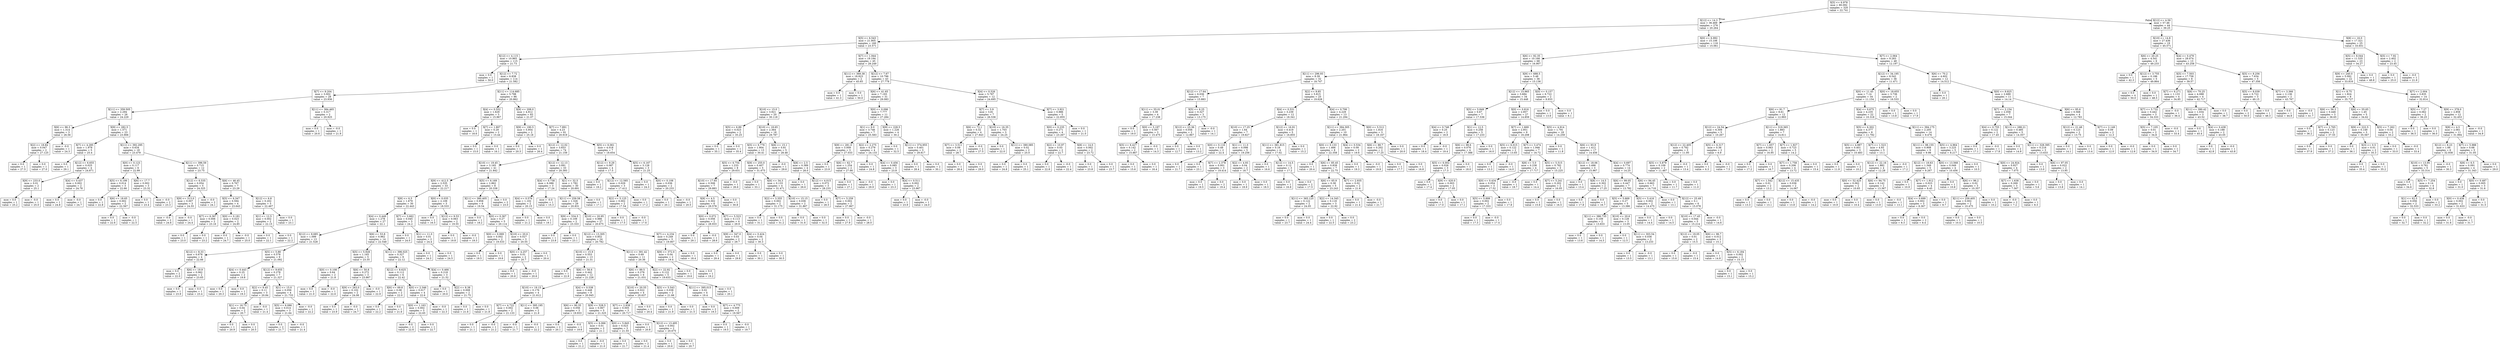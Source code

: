 digraph Tree {
node [shape=box] ;
0 [label="X[5] <= 6.978\nmse = 80.092\nsamples = 320\nvalue = 22.741"] ;
1 [label="X[12] <= 14.3\nmse = 36.469\nsamples = 276\nvalue = 20.264"] ;
0 -> 1 [labeldistance=2.5, labelangle=45, headlabel="True"] ;
2 [label="X[5] <= 6.543\nmse = 21.905\nsamples = 160\nvalue = 23.571"] ;
1 -> 2 ;
3 [label="X[12] <= 4.115\nmse = 10.965\nsamples = 115\nvalue = 21.73"] ;
2 -> 3 ;
4 [label="mse = 0.0\nsamples = 1\nvalue = 50.0"] ;
3 -> 4 ;
5 [label="X[12] <= 7.72\nmse = 6.838\nsamples = 114\nvalue = 21.582"] ;
3 -> 5 ;
6 [label="X[7] <= 9.204\nmse = 3.002\nsamples = 28\nvalue = 23.936"] ;
5 -> 6 ;
7 [label="X[11] <= 359.505\nmse = 2.294\nsamples = 26\nvalue = 24.229"] ;
6 -> 7 ;
8 [label="X[6] <= 96.3\nmse = 1.314\nsamples = 3\nvalue = 26.56"] ;
7 -> 8 ;
9 [label="X[2] <= 18.84\nmse = 0.047\nsamples = 2\nvalue = 27.125"] ;
8 -> 9 ;
10 [label="mse = 0.0\nsamples = 1\nvalue = 27.5"] ;
9 -> 10 ;
11 [label="mse = 0.0\nsamples = 1\nvalue = 27.0"] ;
9 -> 11 ;
12 [label="mse = -0.0\nsamples = 1\nvalue = 24.3"] ;
8 -> 12 ;
13 [label="X[9] <= 282.5\nmse = 1.571\nsamples = 23\nvalue = 23.906"] ;
7 -> 13 ;
14 [label="X[7] <= 4.285\nmse = 1.978\nsamples = 5\nvalue = 25.4"] ;
13 -> 14 ;
15 [label="mse = 0.0\nsamples = 1\nvalue = 29.1"] ;
14 -> 15 ;
16 [label="X[12] <= 6.655\nmse = 0.025\nsamples = 4\nvalue = 24.871"] ;
14 -> 16 ;
17 [label="X[9] <= 233.0\nmse = 0.01\nsamples = 2\nvalue = 25.1"] ;
16 -> 17 ;
18 [label="mse = 0.0\nsamples = 1\nvalue = 25.2"] ;
17 -> 18 ;
19 [label="mse = -0.0\nsamples = 1\nvalue = 25.0"] ;
17 -> 19 ;
20 [label="X[4] <= 0.437\nmse = 0.002\nsamples = 2\nvalue = 24.78"] ;
16 -> 20 ;
21 [label="mse = 0.0\nsamples = 1\nvalue = 24.8"] ;
20 -> 21 ;
22 [label="mse = -0.0\nsamples = 1\nvalue = 24.7"] ;
20 -> 22 ;
23 [label="X[11] <= 392.295\nmse = 0.634\nsamples = 18\nvalue = 23.479"] ;
13 -> 23 ;
24 [label="X[0] <= 0.123\nmse = 0.117\nsamples = 6\nvalue = 22.99"] ;
23 -> 24 ;
25 [label="X[5] <= 6.199\nmse = 0.014\nsamples = 3\nvalue = 22.66"] ;
24 -> 25 ;
26 [label="mse = 0.0\nsamples = 1\nvalue = 22.8"] ;
25 -> 26 ;
27 [label="X[6] <= 18.65\nmse = 0.002\nsamples = 2\nvalue = 22.567"] ;
25 -> 27 ;
28 [label="mse = 0.0\nsamples = 1\nvalue = 22.6"] ;
27 -> 28 ;
29 [label="mse = -0.0\nsamples = 1\nvalue = 22.5"] ;
27 -> 29 ;
30 [label="X[6] <= 17.7\nmse = 0.002\nsamples = 3\nvalue = 23.32"] ;
24 -> 30 ;
31 [label="mse = 0.0\nsamples = 1\nvalue = 23.4"] ;
30 -> 31 ;
32 [label="mse = -0.0\nsamples = 2\nvalue = 23.3"] ;
30 -> 32 ;
33 [label="X[11] <= 396.59\nmse = 0.715\nsamples = 12\nvalue = 23.75"] ;
23 -> 33 ;
34 [label="X[12] <= 6.535\nmse = 0.054\nsamples = 5\nvalue = 24.325"] ;
33 -> 34 ;
35 [label="X[9] <= 313.0\nmse = 0.007\nsamples = 3\nvalue = 24.55"] ;
34 -> 35 ;
36 [label="mse = -0.0\nsamples = 2\nvalue = 24.6"] ;
35 -> 36 ;
37 [label="mse = -0.0\nsamples = 1\nvalue = 24.4"] ;
35 -> 37 ;
38 [label="mse = -0.0\nsamples = 2\nvalue = 24.1"] ;
34 -> 38 ;
39 [label="X[6] <= 46.45\nmse = 0.767\nsamples = 7\nvalue = 23.29"] ;
33 -> 39 ;
40 [label="X[5] <= 6.347\nmse = 0.594\nsamples = 4\nvalue = 23.643"] ;
39 -> 40 ;
41 [label="X[7] <= 6.367\nmse = 0.006\nsamples = 2\nvalue = 23.16"] ;
40 -> 41 ;
42 [label="mse = 0.0\nsamples = 1\nvalue = 23.0"] ;
41 -> 42 ;
43 [label="mse = 0.0\nsamples = 1\nvalue = 23.2"] ;
41 -> 43 ;
44 [label="X[0] <= 0.181\nmse = 0.023\nsamples = 2\nvalue = 24.85"] ;
40 -> 44 ;
45 [label="mse = 0.0\nsamples = 1\nvalue = 24.7"] ;
44 -> 45 ;
46 [label="mse = -0.0\nsamples = 1\nvalue = 25.0"] ;
44 -> 46 ;
47 [label="X[12] <= 6.8\nmse = 0.202\nsamples = 3\nvalue = 22.467"] ;
39 -> 47 ;
48 [label="X[1] <= 12.5\nmse = 0.002\nsamples = 2\nvalue = 22.15"] ;
47 -> 48 ;
49 [label="mse = 0.0\nsamples = 1\nvalue = 22.1"] ;
48 -> 49 ;
50 [label="mse = 0.0\nsamples = 1\nvalue = 22.2"] ;
48 -> 50 ;
51 [label="mse = 0.0\nsamples = 1\nvalue = 23.1"] ;
47 -> 51 ;
52 [label="X[11] <= 384.465\nmse = 0.317\nsamples = 2\nvalue = 20.925"] ;
6 -> 52 ;
53 [label="mse = 0.0\nsamples = 1\nvalue = 20.6"] ;
52 -> 53 ;
54 [label="mse = -0.0\nsamples = 1\nvalue = 21.9"] ;
52 -> 54 ;
55 [label="X[11] <= 114.685\nmse = 5.798\nsamples = 86\nvalue = 20.862"] ;
5 -> 55 ;
56 [label="X[4] <= 0.552\nmse = 1.629\nsamples = 3\nvalue = 15.967"] ;
55 -> 56 ;
57 [label="mse = 0.0\nsamples = 1\nvalue = 18.6"] ;
56 -> 57 ;
58 [label="X[7] <= 1.807\nmse = 0.29\nsamples = 2\nvalue = 15.44"] ;
56 -> 58 ;
59 [label="mse = 0.0\nsamples = 1\nvalue = 15.0"] ;
58 -> 59 ;
60 [label="mse = 0.0\nsamples = 1\nvalue = 16.1"] ;
58 -> 60 ;
61 [label="X[9] <= 208.0\nmse = 4.912\nsamples = 83\nvalue = 21.07"] ;
55 -> 61 ;
62 [label="X[9] <= 190.5\nmse = 5.954\nsamples = 2\nvalue = 25.18"] ;
61 -> 62 ;
63 [label="mse = 0.0\nsamples = 1\nvalue = 20.3"] ;
62 -> 63 ;
64 [label="mse = 0.0\nsamples = 1\nvalue = 26.4"] ;
62 -> 64 ;
65 [label="X[7] <= 7.891\nmse = 4.23\nsamples = 81\nvalue = 20.919"] ;
61 -> 65 ;
66 [label="X[12] <= 12.02\nmse = 3.653\nsamples = 74\nvalue = 21.159"] ;
65 -> 66 ;
67 [label="X[10] <= 19.45\nmse = 3.165\nsamples = 41\nvalue = 21.842"] ;
66 -> 67 ;
68 [label="X[9] <= 412.5\nmse = 2.535\nsamples = 33\nvalue = 22.217"] ;
67 -> 68 ;
69 [label="X[8] <= 6.5\nmse = 1.679\nsamples = 30\nvalue = 22.443"] ;
68 -> 69 ;
70 [label="X[4] <= 0.449\nmse = 1.278\nsamples = 27\nvalue = 22.1"] ;
69 -> 70 ;
71 [label="X[12] <= 8.685\nmse = 1.099\nsamples = 13\nvalue = 21.528"] ;
70 -> 71 ;
72 [label="X[12] <= 8.33\nmse = 0.678\nsamples = 4\nvalue = 22.66"] ;
71 -> 72 ;
73 [label="mse = 0.0\nsamples = 2\nvalue = 22.0"] ;
72 -> 73 ;
74 [label="X[6] <= 19.9\nmse = 0.062\nsamples = 2\nvalue = 23.65"] ;
72 -> 74 ;
75 [label="mse = 0.0\nsamples = 1\nvalue = 23.9"] ;
74 -> 75 ;
76 [label="mse = 0.0\nsamples = 1\nvalue = 23.4"] ;
74 -> 76 ;
77 [label="X[5] <= 5.88\nmse = 0.578\nsamples = 9\nvalue = 21.092"] ;
71 -> 77 ;
78 [label="X[4] <= 0.443\nmse = 0.25\nsamples = 2\nvalue = 19.8"] ;
77 -> 78 ;
79 [label="mse = 0.0\nsamples = 1\nvalue = 20.3"] ;
78 -> 79 ;
80 [label="mse = 0.0\nsamples = 1\nvalue = 19.3"] ;
78 -> 80 ;
81 [label="X[12] <= 9.655\nmse = 0.278\nsamples = 7\nvalue = 21.327"] ;
77 -> 81 ;
82 [label="X[2] <= 9.45\nmse = 0.11\nsamples = 3\nvalue = 20.84"] ;
81 -> 82 ;
83 [label="X[1] <= 16.75\nmse = 0.04\nsamples = 2\nvalue = 20.7"] ;
82 -> 83 ;
84 [label="mse = 0.0\nsamples = 1\nvalue = 20.9"] ;
83 -> 84 ;
85 [label="mse = 0.0\nsamples = 1\nvalue = 20.5"] ;
83 -> 85 ;
86 [label="mse = -0.0\nsamples = 1\nvalue = 21.4"] ;
82 -> 86 ;
87 [label="X[1] <= 15.0\nmse = 0.056\nsamples = 4\nvalue = 21.733"] ;
81 -> 87 ;
88 [label="X[5] <= 6.086\nmse = 0.014\nsamples = 3\nvalue = 21.64"] ;
87 -> 88 ;
89 [label="mse = 0.0\nsamples = 2\nvalue = 21.7"] ;
88 -> 89 ;
90 [label="mse = -0.0\nsamples = 1\nvalue = 21.4"] ;
88 -> 90 ;
91 [label="mse = -0.0\nsamples = 1\nvalue = 22.2"] ;
87 -> 91 ;
92 [label="X[6] <= 53.8\nmse = 0.962\nsamples = 14\nvalue = 22.548"] ;
70 -> 92 ;
93 [label="X[5] <= 5.928\nmse = 1.165\nsamples = 5\nvalue = 23.35"] ;
92 -> 93 ;
94 [label="X[0] <= 0.108\nmse = 0.64\nsamples = 2\nvalue = 21.8"] ;
93 -> 94 ;
95 [label="mse = 0.0\nsamples = 1\nvalue = 21.0"] ;
94 -> 95 ;
96 [label="mse = -0.0\nsamples = 1\nvalue = 22.6"] ;
94 -> 96 ;
97 [label="X[6] <= 50.8\nmse = 0.272\nsamples = 3\nvalue = 23.867"] ;
93 -> 97 ;
98 [label="X[9] <= 263.0\nmse = 0.102\nsamples = 2\nvalue = 24.06"] ;
97 -> 98 ;
99 [label="mse = 0.0\nsamples = 1\nvalue = 23.9"] ;
98 -> 99 ;
100 [label="mse = -0.0\nsamples = 1\nvalue = 24.7"] ;
98 -> 100 ;
101 [label="mse = -0.0\nsamples = 1\nvalue = 22.9"] ;
97 -> 101 ;
102 [label="X[11] <= 396.025\nmse = 0.327\nsamples = 9\nvalue = 22.12"] ;
92 -> 102 ;
103 [label="X[12] <= 8.625\nmse = 0.112\nsamples = 6\nvalue = 22.42"] ;
102 -> 103 ;
104 [label="X[6] <= 69.8\nmse = 0.08\nsamples = 2\nvalue = 22.0"] ;
103 -> 104 ;
105 [label="mse = 0.0\nsamples = 1\nvalue = 22.2"] ;
104 -> 105 ;
106 [label="mse = 0.0\nsamples = 1\nvalue = 21.6"] ;
104 -> 106 ;
107 [label="X[0] <= 2.346\nmse = 0.017\nsamples = 4\nvalue = 22.6"] ;
103 -> 107 ;
108 [label="X[0] <= 1.163\nmse = 0.002\nsamples = 3\nvalue = 22.65"] ;
107 -> 108 ;
109 [label="mse = -0.0\nsamples = 2\nvalue = 22.6"] ;
108 -> 109 ;
110 [label="mse = 0.0\nsamples = 1\nvalue = 22.7"] ;
108 -> 110 ;
111 [label="mse = -0.0\nsamples = 1\nvalue = 22.3"] ;
107 -> 111 ;
112 [label="X[4] <= 0.466\nmse = 0.218\nsamples = 3\nvalue = 21.52"] ;
102 -> 112 ;
113 [label="mse = 0.0\nsamples = 1\nvalue = 20.6"] ;
112 -> 113 ;
114 [label="X[2] <= 8.38\nmse = 0.008\nsamples = 2\nvalue = 21.75"] ;
112 -> 114 ;
115 [label="mse = 0.0\nsamples = 1\nvalue = 21.6"] ;
114 -> 115 ;
116 [label="mse = 0.0\nsamples = 1\nvalue = 21.8"] ;
114 -> 116 ;
117 [label="X[7] <= 3.662\nmse = 0.045\nsamples = 3\nvalue = 24.2"] ;
69 -> 117 ;
118 [label="mse = 0.0\nsamples = 1\nvalue = 24.0"] ;
117 -> 118 ;
119 [label="X[1] <= 11.0\nmse = 0.01\nsamples = 2\nvalue = 24.4"] ;
117 -> 119 ;
120 [label="mse = 0.0\nsamples = 1\nvalue = 24.3"] ;
119 -> 120 ;
121 [label="mse = 0.0\nsamples = 1\nvalue = 24.5"] ;
119 -> 121 ;
122 [label="X[0] <= 0.035\nmse = 2.109\nsamples = 3\nvalue = 18.533"] ;
68 -> 122 ;
123 [label="mse = 0.0\nsamples = 1\nvalue = 16.5"] ;
122 -> 123 ;
124 [label="X[12] <= 9.53\nmse = 0.063\nsamples = 2\nvalue = 19.55"] ;
122 -> 124 ;
125 [label="mse = 0.0\nsamples = 1\nvalue = 19.8"] ;
124 -> 125 ;
126 [label="mse = -0.0\nsamples = 1\nvalue = 19.3"] ;
124 -> 126 ;
127 [label="X[5] <= 6.169\nmse = 2.862\nsamples = 8\nvalue = 20.338"] ;
67 -> 127 ;
128 [label="X[11] <= 380.405\nmse = 0.958\nsamples = 6\nvalue = 19.54"] ;
127 -> 128 ;
129 [label="mse = 0.0\nsamples = 1\nvalue = 18.2"] ;
128 -> 129 ;
130 [label="X[0] <= 0.367\nmse = 0.27\nsamples = 5\nvalue = 20.114"] ;
128 -> 130 ;
131 [label="X[0] <= 0.069\nmse = 0.002\nsamples = 2\nvalue = 19.533"] ;
130 -> 131 ;
132 [label="mse = 0.0\nsamples = 1\nvalue = 19.5"] ;
131 -> 132 ;
133 [label="mse = 0.0\nsamples = 1\nvalue = 19.6"] ;
131 -> 133 ;
134 [label="X[10] <= 20.6\nmse = 0.027\nsamples = 3\nvalue = 20.55"] ;
130 -> 134 ;
135 [label="X[0] <= 4.257\nmse = 0.01\nsamples = 2\nvalue = 20.7"] ;
134 -> 135 ;
136 [label="mse = 0.0\nsamples = 1\nvalue = 20.8"] ;
135 -> 136 ;
137 [label="mse = -0.0\nsamples = 1\nvalue = 20.6"] ;
135 -> 137 ;
138 [label="mse = 0.0\nsamples = 1\nvalue = 20.4"] ;
134 -> 138 ;
139 [label="mse = 0.0\nsamples = 2\nvalue = 23.0"] ;
127 -> 139 ;
140 [label="X[12] <= 12.13\nmse = 3.091\nsamples = 33\nvalue = 20.393"] ;
66 -> 140 ;
141 [label="X[4] <= 0.738\nmse = 6.086\nsamples = 3\nvalue = 17.24"] ;
140 -> 141 ;
142 [label="X[4] <= 0.576\nmse = 1.102\nsamples = 2\nvalue = 20.15"] ;
141 -> 142 ;
143 [label="mse = 0.0\nsamples = 1\nvalue = 21.2"] ;
142 -> 143 ;
144 [label="mse = 0.0\nsamples = 1\nvalue = 19.1"] ;
142 -> 144 ;
145 [label="mse = -0.0\nsamples = 1\nvalue = 15.3"] ;
141 -> 145 ;
146 [label="X[1] <= 32.5\nmse = 1.782\nsamples = 30\nvalue = 20.691"] ;
140 -> 146 ;
147 [label="X[11] <= 259.58\nmse = 1.326\nsamples = 29\nvalue = 20.831"] ;
146 -> 147 ;
148 [label="X[9] <= 534.5\nmse = 0.109\nsamples = 2\nvalue = 23.333"] ;
147 -> 148 ;
149 [label="mse = 0.0\nsamples = 1\nvalue = 23.8"] ;
148 -> 149 ;
150 [label="mse = 0.0\nsamples = 1\nvalue = 23.1"] ;
148 -> 150 ;
151 [label="X[10] <= 20.95\nmse = 0.986\nsamples = 27\nvalue = 20.675"] ;
147 -> 151 ;
152 [label="X[12] <= 13.305\nmse = 0.852\nsamples = 24\nvalue = 20.782"] ;
151 -> 152 ;
153 [label="X[10] <= 15.9\nmse = 0.553\nsamples = 13\nvalue = 21.31"] ;
152 -> 153 ;
154 [label="mse = 0.0\nsamples = 1\nvalue = 22.9"] ;
153 -> 154 ;
155 [label="X[6] <= 56.6\nmse = 0.442\nsamples = 12\nvalue = 21.226"] ;
153 -> 155 ;
156 [label="X[10] <= 19.15\nmse = 0.176\nsamples = 4\nvalue = 21.612"] ;
155 -> 156 ;
157 [label="X[7] <= 4.722\nmse = 0.002\nsamples = 2\nvalue = 21.133"] ;
156 -> 157 ;
158 [label="mse = 0.0\nsamples = 1\nvalue = 21.1"] ;
157 -> 158 ;
159 [label="mse = -0.0\nsamples = 1\nvalue = 21.2"] ;
157 -> 159 ;
160 [label="X[11] <= 395.195\nmse = 0.06\nsamples = 2\nvalue = 21.9"] ;
156 -> 160 ;
161 [label="mse = -0.0\nsamples = 1\nvalue = 21.7"] ;
160 -> 161 ;
162 [label="mse = -0.0\nsamples = 1\nvalue = 22.2"] ;
160 -> 162 ;
163 [label="X[4] <= 0.538\nmse = 0.448\nsamples = 8\nvalue = 20.945"] ;
155 -> 163 ;
164 [label="X[6] <= 90.35\nmse = 0.056\nsamples = 3\nvalue = 19.933"] ;
163 -> 164 ;
165 [label="mse = 0.0\nsamples = 2\nvalue = 20.1"] ;
164 -> 165 ;
166 [label="mse = -0.0\nsamples = 1\nvalue = 19.6"] ;
164 -> 166 ;
167 [label="X[9] <= 528.5\nmse = 0.067\nsamples = 5\nvalue = 21.325"] ;
163 -> 167 ;
168 [label="X[5] <= 6.066\nmse = 0.01\nsamples = 2\nvalue = 21.1"] ;
167 -> 168 ;
169 [label="mse = 0.0\nsamples = 1\nvalue = 21.2"] ;
168 -> 169 ;
170 [label="mse = -0.0\nsamples = 1\nvalue = 21.0"] ;
168 -> 170 ;
171 [label="X[0] <= 5.845\nmse = 0.023\nsamples = 3\nvalue = 21.55"] ;
167 -> 171 ;
172 [label="mse = 0.0\nsamples = 1\nvalue = 21.7"] ;
171 -> 172 ;
173 [label="mse = 0.0\nsamples = 2\nvalue = 21.4"] ;
171 -> 173 ;
174 [label="X[11] <= 391.42\nmse = 0.69\nsamples = 11\nvalue = 20.36"] ;
152 -> 174 ;
175 [label="X[6] <= 89.5\nmse = 0.276\nsamples = 6\nvalue = 21.031"] ;
174 -> 175 ;
176 [label="X[10] <= 20.55\nmse = 0.022\nsamples = 4\nvalue = 20.637"] ;
175 -> 176 ;
177 [label="X[7] <= 2.838\nmse = 0.005\nsamples = 3\nvalue = 20.717"] ;
176 -> 177 ;
178 [label="mse = 0.0\nsamples = 1\nvalue = 20.8"] ;
177 -> 178 ;
179 [label="X[12] <= 13.495\nmse = 0.002\nsamples = 2\nvalue = 20.675"] ;
177 -> 179 ;
180 [label="mse = 0.0\nsamples = 1\nvalue = 20.6"] ;
179 -> 180 ;
181 [label="mse = 0.0\nsamples = 1\nvalue = 20.7"] ;
179 -> 181 ;
182 [label="mse = 0.0\nsamples = 1\nvalue = 20.4"] ;
176 -> 182 ;
183 [label="X[5] <= 5.543\nmse = 0.038\nsamples = 2\nvalue = 21.66"] ;
175 -> 183 ;
184 [label="mse = 0.0\nsamples = 1\nvalue = 21.9"] ;
183 -> 184 ;
185 [label="mse = 0.0\nsamples = 1\nvalue = 21.5"] ;
183 -> 185 ;
186 [label="X[2] <= 22.92\nmse = 0.122\nsamples = 5\nvalue = 19.633"] ;
174 -> 186 ;
187 [label="X[11] <= 395.015\nmse = 0.02\nsamples = 4\nvalue = 19.4"] ;
186 -> 187 ;
188 [label="mse = 0.0\nsamples = 2\nvalue = 19.3"] ;
187 -> 188 ;
189 [label="X[7] <= 4.775\nmse = 0.009\nsamples = 2\nvalue = 19.567"] ;
187 -> 189 ;
190 [label="mse = 0.0\nsamples = 1\nvalue = 19.5"] ;
189 -> 190 ;
191 [label="mse = -0.0\nsamples = 1\nvalue = 19.7"] ;
189 -> 191 ;
192 [label="mse = 0.0\nsamples = 1\nvalue = 20.1"] ;
186 -> 192 ;
193 [label="X[7] <= 4.234\nmse = 0.249\nsamples = 3\nvalue = 19.067"] ;
151 -> 193 ;
194 [label="X[9] <= 372.0\nmse = 0.04\nsamples = 2\nvalue = 19.4"] ;
193 -> 194 ;
195 [label="mse = 0.0\nsamples = 1\nvalue = 19.6"] ;
194 -> 195 ;
196 [label="mse = 0.0\nsamples = 1\nvalue = 19.2"] ;
194 -> 196 ;
197 [label="mse = 0.0\nsamples = 1\nvalue = 18.4"] ;
193 -> 197 ;
198 [label="mse = 0.0\nsamples = 1\nvalue = 17.1"] ;
146 -> 198 ;
199 [label="X[5] <= 6.061\nmse = 4.018\nsamples = 7\nvalue = 18.654"] ;
65 -> 199 ;
200 [label="X[12] <= 9.29\nmse = 0.087\nsamples = 4\nvalue = 17.5"] ;
199 -> 200 ;
201 [label="mse = 0.0\nsamples = 1\nvalue = 18.2"] ;
200 -> 201 ;
202 [label="X[12] <= 12.585\nmse = 0.029\nsamples = 3\nvalue = 17.412"] ;
200 -> 202 ;
203 [label="X[2] <= 5.125\nmse = 0.002\nsamples = 2\nvalue = 17.54"] ;
202 -> 203 ;
204 [label="mse = 0.0\nsamples = 1\nvalue = 17.5"] ;
203 -> 204 ;
205 [label="mse = -0.0\nsamples = 1\nvalue = 17.6"] ;
203 -> 205 ;
206 [label="mse = 0.0\nsamples = 1\nvalue = 17.2"] ;
202 -> 206 ;
207 [label="X[5] <= 6.167\nmse = 3.128\nsamples = 3\nvalue = 21.25"] ;
199 -> 207 ;
208 [label="mse = 0.0\nsamples = 1\nvalue = 24.3"] ;
207 -> 208 ;
209 [label="X[0] <= 0.108\nmse = 0.036\nsamples = 2\nvalue = 20.233"] ;
207 -> 209 ;
210 [label="mse = 0.0\nsamples = 1\nvalue = 20.1"] ;
209 -> 210 ;
211 [label="mse = -0.0\nsamples = 1\nvalue = 20.5"] ;
209 -> 211 ;
212 [label="X[7] <= 1.944\nmse = 19.194\nsamples = 45\nvalue = 28.249"] ;
2 -> 212 ;
213 [label="X[11] <= 369.38\nmse = 18.923\nsamples = 2\nvalue = 45.65"] ;
212 -> 213 ;
214 [label="mse = 0.0\nsamples = 1\nvalue = 41.3"] ;
213 -> 214 ;
215 [label="mse = 0.0\nsamples = 1\nvalue = 50.0"] ;
213 -> 215 ;
216 [label="X[12] <= 7.67\nmse = 10.796\nsamples = 43\nvalue = 27.778"] ;
212 -> 216 ;
217 [label="X[6] <= 41.65\nmse = 7.193\nsamples = 31\nvalue = 29.083"] ;
216 -> 217 ;
218 [label="X[10] <= 15.0\nmse = 3.921\nsamples = 20\nvalue = 30.118"] ;
217 -> 218 ;
219 [label="X[5] <= 6.89\nmse = 0.023\nsamples = 2\nvalue = 35.25"] ;
218 -> 219 ;
220 [label="mse = 0.0\nsamples = 1\nvalue = 35.1"] ;
219 -> 220 ;
221 [label="mse = 0.0\nsamples = 1\nvalue = 35.4"] ;
219 -> 221 ;
222 [label="X[10] <= 18.65\nmse = 2.364\nsamples = 18\nvalue = 29.787"] ;
218 -> 222 ;
223 [label="X[5] <= 6.776\nmse = 1.904\nsamples = 13\nvalue = 30.41"] ;
222 -> 223 ;
224 [label="X[5] <= 6.754\nmse = 1.233\nsamples = 8\nvalue = 29.631"] ;
223 -> 224 ;
225 [label="X[10] <= 17.65\nmse = 0.506\nsamples = 7\nvalue = 29.883"] ;
224 -> 225 ;
226 [label="X[8] <= 4.5\nmse = 0.302\nsamples = 6\nvalue = 29.578"] ;
225 -> 226 ;
227 [label="X[0] <= 0.072\nmse = 0.056\nsamples = 2\nvalue = 28.933"] ;
226 -> 227 ;
228 [label="mse = 0.0\nsamples = 1\nvalue = 29.1"] ;
227 -> 228 ;
229 [label="mse = -0.0\nsamples = 1\nvalue = 28.6"] ;
227 -> 229 ;
230 [label="X[7] <= 5.523\nmse = 0.113\nsamples = 4\nvalue = 29.9"] ;
226 -> 230 ;
231 [label="X[9] <= 347.0\nmse = 0.03\nsamples = 2\nvalue = 29.7"] ;
230 -> 231 ;
232 [label="mse = 0.0\nsamples = 1\nvalue = 29.4"] ;
231 -> 232 ;
233 [label="mse = 0.0\nsamples = 1\nvalue = 29.8"] ;
231 -> 233 ;
234 [label="X[4] <= 0.424\nmse = 0.04\nsamples = 2\nvalue = 30.3"] ;
230 -> 234 ;
235 [label="mse = 0.0\nsamples = 1\nvalue = 30.1"] ;
234 -> 235 ;
236 [label="mse = 0.0\nsamples = 1\nvalue = 30.5"] ;
234 -> 236 ;
237 [label="mse = 0.0\nsamples = 1\nvalue = 30.8"] ;
225 -> 237 ;
238 [label="mse = -0.0\nsamples = 1\nvalue = 26.6"] ;
224 -> 238 ;
239 [label="X[9] <= 255.0\nmse = 0.407\nsamples = 5\nvalue = 31.675"] ;
223 -> 239 ;
240 [label="mse = 0.0\nsamples = 1\nvalue = 33.1"] ;
239 -> 240 ;
241 [label="X[6] <= 34.3\nmse = 0.133\nsamples = 4\nvalue = 31.471"] ;
239 -> 241 ;
242 [label="X[2] <= 3.355\nmse = 0.002\nsamples = 2\nvalue = 31.175"] ;
241 -> 242 ;
243 [label="mse = 0.0\nsamples = 1\nvalue = 31.1"] ;
242 -> 243 ;
244 [label="mse = 0.0\nsamples = 1\nvalue = 31.2"] ;
242 -> 244 ;
245 [label="X[10] <= 15.15\nmse = 0.036\nsamples = 2\nvalue = 31.867"] ;
241 -> 245 ;
246 [label="mse = 0.0\nsamples = 1\nvalue = 31.6"] ;
245 -> 246 ;
247 [label="mse = 0.0\nsamples = 1\nvalue = 32.0"] ;
245 -> 247 ;
248 [label="X[6] <= 15.1\nmse = 0.81\nsamples = 5\nvalue = 28.48"] ;
222 -> 248 ;
249 [label="mse = -0.0\nsamples = 1\nvalue = 29.6"] ;
248 -> 249 ;
250 [label="X[8] <= 2.5\nmse = 0.389\nsamples = 4\nvalue = 28.0"] ;
248 -> 250 ;
251 [label="mse = 0.0\nsamples = 1\nvalue = 26.6"] ;
250 -> 251 ;
252 [label="X[12] <= 4.015\nmse = 0.072\nsamples = 3\nvalue = 28.233"] ;
250 -> 252 ;
253 [label="mse = 0.0\nsamples = 1\nvalue = 28.5"] ;
252 -> 253 ;
254 [label="X[7] <= 5.259\nmse = 0.002\nsamples = 2\nvalue = 27.967"] ;
252 -> 254 ;
255 [label="mse = 0.0\nsamples = 1\nvalue = 27.9"] ;
254 -> 255 ;
256 [label="mse = -0.0\nsamples = 1\nvalue = 28.0"] ;
254 -> 256 ;
257 [label="X[0] <= 0.096\nmse = 7.777\nsamples = 11\nvalue = 27.284"] ;
217 -> 257 ;
258 [label="X[1] <= 9.0\nmse = 3.746\nsamples = 7\nvalue = 25.583"] ;
257 -> 258 ;
259 [label="X[9] <= 281.0\nmse = 3.009\nsamples = 3\nvalue = 27.033"] ;
258 -> 259 ;
260 [label="mse = 0.0\nsamples = 1\nvalue = 23.9"] ;
259 -> 260 ;
261 [label="X[6] <= 62.7\nmse = 1.254\nsamples = 2\nvalue = 27.66"] ;
259 -> 261 ;
262 [label="mse = 0.0\nsamples = 1\nvalue = 27.1"] ;
261 -> 262 ;
263 [label="mse = -0.0\nsamples = 1\nvalue = 29.9"] ;
261 -> 263 ;
264 [label="X[2] <= 2.275\nmse = 0.279\nsamples = 4\nvalue = 24.133"] ;
258 -> 264 ;
265 [label="mse = 0.0\nsamples = 1\nvalue = 24.8"] ;
264 -> 265 ;
266 [label="X[4] <= 0.456\nmse = 0.085\nsamples = 3\nvalue = 23.8"] ;
264 -> 266 ;
267 [label="mse = 0.0\nsamples = 1\nvalue = 23.3"] ;
266 -> 267 ;
268 [label="X[4] <= 0.511\nmse = 0.002\nsamples = 2\nvalue = 23.967"] ;
266 -> 268 ;
269 [label="mse = 0.0\nsamples = 1\nvalue = 23.9"] ;
268 -> 269 ;
270 [label="mse = -0.0\nsamples = 1\nvalue = 24.0"] ;
268 -> 270 ;
271 [label="X[9] <= 228.5\nmse = 1.226\nsamples = 4\nvalue = 30.2"] ;
257 -> 271 ;
272 [label="mse = 0.0\nsamples = 1\nvalue = 32.5"] ;
271 -> 272 ;
273 [label="X[11] <= 374.955\nmse = 0.401\nsamples = 3\nvalue = 29.817"] ;
271 -> 273 ;
274 [label="mse = 0.0\nsamples = 1\nvalue = 28.4"] ;
273 -> 274 ;
275 [label="mse = 0.0\nsamples = 2\nvalue = 30.1"] ;
273 -> 275 ;
276 [label="X[4] <= 0.526\nmse = 5.787\nsamples = 12\nvalue = 24.695"] ;
216 -> 276 ;
277 [label="X[7] <= 3.9\nmse = 3.81\nsamples = 7\nvalue = 26.536"] ;
276 -> 277 ;
278 [label="X[6] <= 72.1\nmse = 0.32\nsamples = 4\nvalue = 27.843"] ;
277 -> 278 ;
279 [label="X[7] <= 3.511\nmse = 0.09\nsamples = 2\nvalue = 28.7"] ;
278 -> 279 ;
280 [label="mse = 0.0\nsamples = 1\nvalue = 28.4"] ;
279 -> 280 ;
281 [label="mse = 0.0\nsamples = 1\nvalue = 29.0"] ;
279 -> 281 ;
282 [label="mse = -0.0\nsamples = 2\nvalue = 27.5"] ;
278 -> 282 ;
283 [label="X[10] <= 16.35\nmse = 1.703\nsamples = 3\nvalue = 24.25"] ;
277 -> 283 ;
284 [label="mse = 0.0\nsamples = 1\nvalue = 22.0"] ;
283 -> 284 ;
285 [label="X[11] <= 380.085\nmse = 0.02\nsamples = 2\nvalue = 25.0"] ;
283 -> 285 ;
286 [label="mse = 0.0\nsamples = 1\nvalue = 24.8"] ;
285 -> 286 ;
287 [label="mse = 0.0\nsamples = 1\nvalue = 25.1"] ;
285 -> 287 ;
288 [label="X[7] <= 3.921\nmse = 0.986\nsamples = 5\nvalue = 22.855"] ;
276 -> 288 ;
289 [label="X[0] <= 0.235\nmse = 0.271\nsamples = 4\nvalue = 23.267"] ;
288 -> 289 ;
290 [label="X[2] <= 10.97\nmse = 0.03\nsamples = 2\nvalue = 22.7"] ;
289 -> 290 ;
291 [label="mse = 0.0\nsamples = 1\nvalue = 22.8"] ;
290 -> 291 ;
292 [label="mse = -0.0\nsamples = 1\nvalue = 22.4"] ;
290 -> 292 ;
293 [label="X[8] <= 14.0\nmse = 0.002\nsamples = 2\nvalue = 23.72"] ;
289 -> 293 ;
294 [label="mse = 0.0\nsamples = 1\nvalue = 23.8"] ;
293 -> 294 ;
295 [label="mse = 0.0\nsamples = 1\nvalue = 23.7"] ;
293 -> 295 ;
296 [label="mse = 0.0\nsamples = 1\nvalue = 21.0"] ;
288 -> 296 ;
297 [label="X[0] <= 6.992\nmse = 15.106\nsamples = 116\nvalue = 15.061"] ;
1 -> 297 ;
298 [label="X[6] <= 92.35\nmse = 10.166\nsamples = 68\nvalue = 16.907"] ;
297 -> 298 ;
299 [label="X[11] <= 296.93\nmse = 8.39\nsamples = 32\nvalue = 18.747"] ;
298 -> 299 ;
300 [label="X[12] <= 17.64\nmse = 6.036\nsamples = 7\nvalue = 15.883"] ;
299 -> 300 ;
301 [label="X[11] <= 55.01\nmse = 3.39\nsamples = 4\nvalue = 17.238"] ;
300 -> 301 ;
302 [label="mse = 0.0\nsamples = 1\nvalue = 19.0"] ;
301 -> 302 ;
303 [label="X[0] <= 5.197\nmse = 0.567\nsamples = 3\nvalue = 15.475"] ;
301 -> 303 ;
304 [label="X[5] <= 6.427\nmse = 0.142\nsamples = 2\nvalue = 15.867"] ;
303 -> 304 ;
305 [label="mse = 0.0\nsamples = 1\nvalue = 15.6"] ;
304 -> 305 ;
306 [label="mse = 0.0\nsamples = 1\nvalue = 16.4"] ;
304 -> 306 ;
307 [label="mse = -0.0\nsamples = 1\nvalue = 14.3"] ;
303 -> 307 ;
308 [label="X[5] <= 6.25\nmse = 0.327\nsamples = 3\nvalue = 13.175"] ;
300 -> 308 ;
309 [label="X[12] <= 23.36\nmse = 0.056\nsamples = 2\nvalue = 12.867"] ;
308 -> 309 ;
310 [label="mse = 0.0\nsamples = 1\nvalue = 12.7"] ;
309 -> 310 ;
311 [label="mse = 0.0\nsamples = 1\nvalue = 13.2"] ;
309 -> 311 ;
312 [label="mse = -0.0\nsamples = 1\nvalue = 14.1"] ;
308 -> 312 ;
313 [label="X[2] <= 9.85\nmse = 5.815\nsamples = 25\nvalue = 19.628"] ;
299 -> 313 ;
314 [label="X[4] <= 0.531\nmse = 3.239\nsamples = 12\nvalue = 18.341"] ;
313 -> 314 ;
315 [label="X[10] <= 17.25\nmse = 1.64\nsamples = 7\nvalue = 19.827"] ;
314 -> 315 ;
316 [label="X[0] <= 0.116\nmse = 0.49\nsamples = 2\nvalue = 22.4"] ;
315 -> 316 ;
317 [label="mse = 0.0\nsamples = 1\nvalue = 21.7"] ;
316 -> 317 ;
318 [label="mse = 0.0\nsamples = 1\nvalue = 23.1"] ;
316 -> 318 ;
319 [label="X[1] <= 11.0\nmse = 0.098\nsamples = 5\nvalue = 19.256"] ;
315 -> 319 ;
320 [label="X[7] <= 2.378\nmse = 0.001\nsamples = 3\nvalue = 19.414"] ;
319 -> 320 ;
321 [label="mse = 0.0\nsamples = 1\nvalue = 19.5"] ;
320 -> 321 ;
322 [label="mse = 0.0\nsamples = 2\nvalue = 19.4"] ;
320 -> 322 ;
323 [label="X[2] <= 4.93\nmse = 0.04\nsamples = 2\nvalue = 18.7"] ;
319 -> 323 ;
324 [label="mse = 0.0\nsamples = 1\nvalue = 18.9"] ;
323 -> 324 ;
325 [label="mse = 0.0\nsamples = 1\nvalue = 18.5"] ;
323 -> 325 ;
326 [label="X[12] <= 16.91\nmse = 0.419\nsamples = 5\nvalue = 16.855"] ;
314 -> 326 ;
327 [label="X[11] <= 381.815\nmse = 0.16\nsamples = 4\nvalue = 17.02"] ;
326 -> 327 ;
328 [label="mse = 0.0\nsamples = 1\nvalue = 16.6"] ;
327 -> 328 ;
329 [label="X[12] <= 14.5\nmse = 0.12\nsamples = 3\nvalue = 17.2"] ;
327 -> 329 ;
330 [label="mse = 0.0\nsamples = 1\nvalue = 16.8"] ;
329 -> 330 ;
331 [label="mse = 0.0\nsamples = 2\nvalue = 17.5"] ;
329 -> 331 ;
332 [label="mse = 0.0\nsamples = 1\nvalue = 15.2"] ;
326 -> 332 ;
333 [label="X[4] <= 0.706\nmse = 4.229\nsamples = 13\nvalue = 21.294"] ;
313 -> 333 ;
334 [label="X[11] <= 394.305\nmse = 2.201\nsamples = 10\nvalue = 21.964"] ;
333 -> 334 ;
335 [label="X[0] <= 0.133\nmse = 1.466\nsamples = 8\nvalue = 22.358"] ;
334 -> 335 ;
336 [label="mse = 0.0\nsamples = 1\nvalue = 20.4"] ;
335 -> 336 ;
337 [label="X[6] <= 85.45\nmse = 0.839\nsamples = 7\nvalue = 22.75"] ;
335 -> 337 ;
338 [label="X[6] <= 65.9\nmse = 0.38\nsamples = 5\nvalue = 23.243"] ;
337 -> 338 ;
339 [label="X[11] <= 365.125\nmse = 0.122\nsamples = 2\nvalue = 24.05"] ;
338 -> 339 ;
340 [label="mse = 0.0\nsamples = 1\nvalue = 23.7"] ;
339 -> 340 ;
341 [label="mse = 0.0\nsamples = 1\nvalue = 24.4"] ;
339 -> 341 ;
342 [label="X[2] <= 14.345\nmse = 0.118\nsamples = 3\nvalue = 22.92"] ;
338 -> 342 ;
343 [label="mse = 0.0\nsamples = 1\nvalue = 22.5"] ;
342 -> 343 ;
344 [label="mse = 0.0\nsamples = 2\nvalue = 23.2"] ;
342 -> 344 ;
345 [label="X[7] <= 2.935\nmse = 0.02\nsamples = 2\nvalue = 21.6"] ;
337 -> 345 ;
346 [label="mse = 0.0\nsamples = 1\nvalue = 21.4"] ;
345 -> 346 ;
347 [label="mse = -0.0\nsamples = 1\nvalue = 21.7"] ;
345 -> 347 ;
348 [label="X[4] <= 0.534\nmse = 0.09\nsamples = 2\nvalue = 19.6"] ;
334 -> 348 ;
349 [label="mse = 0.0\nsamples = 1\nvalue = 19.3"] ;
348 -> 349 ;
350 [label="mse = -0.0\nsamples = 1\nvalue = 19.9"] ;
348 -> 350 ;
351 [label="X[0] <= 5.512\nmse = 1.816\nsamples = 3\nvalue = 18.167"] ;
333 -> 351 ;
352 [label="X[6] <= 88.7\nmse = 0.202\nsamples = 2\nvalue = 17.25"] ;
351 -> 352 ;
353 [label="mse = 0.0\nsamples = 1\nvalue = 17.7"] ;
352 -> 353 ;
354 [label="mse = 0.0\nsamples = 1\nvalue = 16.8"] ;
352 -> 354 ;
355 [label="mse = 0.0\nsamples = 1\nvalue = 20.0"] ;
351 -> 355 ;
356 [label="X[9] <= 688.5\nmse = 5.48\nsamples = 36\nvalue = 15.136"] ;
298 -> 356 ;
357 [label="X[12] <= 15.965\nmse = 3.684\nsamples = 34\nvalue = 15.448"] ;
356 -> 357 ;
358 [label="X[5] <= 5.849\nmse = 0.67\nsamples = 7\nvalue = 17.536"] ;
357 -> 358 ;
359 [label="X[4] <= 0.748\nmse = 0.25\nsamples = 2\nvalue = 18.9"] ;
358 -> 359 ;
360 [label="mse = 0.0\nsamples = 1\nvalue = 18.4"] ;
359 -> 360 ;
361 [label="mse = -0.0\nsamples = 1\nvalue = 19.4"] ;
359 -> 361 ;
362 [label="X[1] <= 12.5\nmse = 0.258\nsamples = 5\nvalue = 17.233"] ;
358 -> 362 ;
363 [label="X[6] <= 98.6\nmse = 0.076\nsamples = 4\nvalue = 17.388"] ;
362 -> 363 ;
364 [label="X[5] <= 6.002\nmse = 0.026\nsamples = 3\nvalue = 17.3"] ;
363 -> 364 ;
365 [label="mse = 0.0\nsamples = 1\nvalue = 17.4"] ;
364 -> 365 ;
366 [label="X[9] <= 420.0\nmse = 0.003\nsamples = 2\nvalue = 17.05"] ;
364 -> 366 ;
367 [label="mse = 0.0\nsamples = 1\nvalue = 17.0"] ;
366 -> 367 ;
368 [label="mse = 0.0\nsamples = 1\nvalue = 17.1"] ;
366 -> 368 ;
369 [label="mse = 0.0\nsamples = 1\nvalue = 18.0"] ;
363 -> 369 ;
370 [label="mse = 0.0\nsamples = 1\nvalue = 16.0"] ;
362 -> 370 ;
371 [label="X[0] <= 0.816\nmse = 2.957\nsamples = 27\nvalue = 14.859"] ;
357 -> 371 ;
372 [label="X[7] <= 1.669\nmse = 2.951\nsamples = 9\nvalue = 16.208"] ;
371 -> 372 ;
373 [label="X[5] <= 6.015\nmse = 0.122\nsamples = 2\nvalue = 13.65"] ;
372 -> 373 ;
374 [label="mse = 0.0\nsamples = 1\nvalue = 13.3"] ;
373 -> 374 ;
375 [label="mse = -0.0\nsamples = 1\nvalue = 14.0"] ;
373 -> 375 ;
376 [label="X[7] <= 3.474\nmse = 1.946\nsamples = 7\nvalue = 16.72"] ;
372 -> 376 ;
377 [label="X[8] <= 5.0\nmse = 0.238\nsamples = 4\nvalue = 17.717"] ;
376 -> 377 ;
378 [label="X[0] <= 0.434\nmse = 0.054\nsamples = 3\nvalue = 17.52"] ;
377 -> 378 ;
379 [label="X[5] <= 5.899\nmse = 0.002\nsamples = 2\nvalue = 17.333"] ;
378 -> 379 ;
380 [label="mse = 0.0\nsamples = 1\nvalue = 17.3"] ;
379 -> 380 ;
381 [label="mse = -0.0\nsamples = 1\nvalue = 17.4"] ;
379 -> 381 ;
382 [label="mse = 0.0\nsamples = 1\nvalue = 17.8"] ;
378 -> 382 ;
383 [label="mse = -0.0\nsamples = 1\nvalue = 18.7"] ;
377 -> 383 ;
384 [label="X[5] <= 5.515\nmse = 0.782\nsamples = 3\nvalue = 15.225"] ;
376 -> 384 ;
385 [label="mse = 0.0\nsamples = 1\nvalue = 14.4"] ;
384 -> 385 ;
386 [label="X[7] <= 5.241\nmse = 0.202\nsamples = 2\nvalue = 16.05"] ;
384 -> 386 ;
387 [label="mse = 0.0\nsamples = 1\nvalue = 15.6"] ;
386 -> 387 ;
388 [label="mse = 0.0\nsamples = 1\nvalue = 16.5"] ;
386 -> 388 ;
389 [label="X[5] <= 4.914\nmse = 1.791\nsamples = 18\nvalue = 14.259"] ;
371 -> 389 ;
390 [label="mse = 0.0\nsamples = 1\nvalue = 11.8"] ;
389 -> 390 ;
391 [label="X[6] <= 93.9\nmse = 1.412\nsamples = 17\nvalue = 14.456"] ;
389 -> 391 ;
392 [label="X[12] <= 18.06\nmse = 3.496\nsamples = 3\nvalue = 15.967"] ;
391 -> 392 ;
393 [label="mse = 0.0\nsamples = 1\nvalue = 13.4"] ;
392 -> 393 ;
394 [label="X[8] <= 14.5\nmse = 0.302\nsamples = 2\nvalue = 17.25"] ;
392 -> 394 ;
395 [label="mse = 0.0\nsamples = 1\nvalue = 17.8"] ;
394 -> 395 ;
396 [label="mse = 0.0\nsamples = 1\nvalue = 16.7"] ;
394 -> 396 ;
397 [label="X[4] <= 0.697\nmse = 0.774\nsamples = 14\nvalue = 14.25"] ;
391 -> 397 ;
398 [label="X[6] <= 99.05\nmse = 0.447\nsamples = 7\nvalue = 13.782"] ;
397 -> 398 ;
399 [label="X[5] <= 5.669\nmse = 0.27\nsamples = 5\nvalue = 13.386"] ;
398 -> 399 ;
400 [label="X[11] <= 386.735\nmse = 0.109\nsamples = 2\nvalue = 13.833"] ;
399 -> 400 ;
401 [label="mse = 0.0\nsamples = 1\nvalue = 13.6"] ;
400 -> 401 ;
402 [label="mse = 0.0\nsamples = 1\nvalue = 14.3"] ;
400 -> 402 ;
403 [label="X[10] <= 20.6\nmse = 0.128\nsamples = 3\nvalue = 13.05"] ;
399 -> 403 ;
404 [label="mse = 0.0\nsamples = 1\nvalue = 12.5"] ;
403 -> 404 ;
405 [label="X[11] <= 303.54\nmse = 0.036\nsamples = 2\nvalue = 13.233"] ;
403 -> 405 ;
406 [label="mse = 0.0\nsamples = 1\nvalue = 13.5"] ;
405 -> 406 ;
407 [label="mse = -0.0\nsamples = 1\nvalue = 13.1"] ;
405 -> 407 ;
408 [label="X[5] <= 5.416\nmse = 0.002\nsamples = 2\nvalue = 14.475"] ;
398 -> 408 ;
409 [label="mse = 0.0\nsamples = 1\nvalue = 14.4"] ;
408 -> 409 ;
410 [label="mse = 0.0\nsamples = 1\nvalue = 14.5"] ;
408 -> 410 ;
411 [label="X[6] <= 94.45\nmse = 0.663\nsamples = 7\nvalue = 14.718"] ;
397 -> 411 ;
412 [label="mse = 0.0\nsamples = 1\nvalue = 13.1"] ;
411 -> 412 ;
413 [label="X[12] <= 25.49\nmse = 0.1\nsamples = 6\nvalue = 15.078"] ;
411 -> 413 ;
414 [label="X[10] <= 17.45\nmse = 0.044\nsamples = 5\nvalue = 15.214"] ;
413 -> 414 ;
415 [label="X[12] <= 19.05\nmse = 0.01\nsamples = 2\nvalue = 15.5"] ;
414 -> 415 ;
416 [label="mse = 0.0\nsamples = 1\nvalue = 15.6"] ;
415 -> 416 ;
417 [label="mse = -0.0\nsamples = 1\nvalue = 15.4"] ;
415 -> 417 ;
418 [label="X[6] <= 96.7\nmse = 0.012\nsamples = 3\nvalue = 15.1"] ;
414 -> 418 ;
419 [label="mse = 0.0\nsamples = 1\nvalue = 14.9"] ;
418 -> 419 ;
420 [label="X[5] <= 6.184\nmse = 0.002\nsamples = 2\nvalue = 15.15"] ;
418 -> 420 ;
421 [label="mse = 0.0\nsamples = 1\nvalue = 15.1"] ;
420 -> 421 ;
422 [label="mse = 0.0\nsamples = 1\nvalue = 15.2"] ;
420 -> 422 ;
423 [label="mse = -0.0\nsamples = 1\nvalue = 14.6"] ;
413 -> 423 ;
424 [label="X[0] <= 0.157\nmse = 6.722\nsamples = 2\nvalue = 9.933"] ;
356 -> 424 ;
425 [label="mse = 0.0\nsamples = 1\nvalue = 13.6"] ;
424 -> 425 ;
426 [label="mse = 0.0\nsamples = 1\nvalue = 8.1"] ;
424 -> 426 ;
427 [label="X[7] <= 2.064\nmse = 9.283\nsamples = 48\nvalue = 12.197"] ;
297 -> 427 ;
428 [label="X[12] <= 34.195\nmse = 8.542\nsamples = 36\nvalue = 11.471"] ;
427 -> 428 ;
429 [label="X[0] <= 11.45\nmse = 7.14\nsamples = 34\nvalue = 11.154"] ;
428 -> 429 ;
430 [label="X[6] <= 91.7\nmse = 8.61\nsamples = 12\nvalue = 12.993"] ;
429 -> 430 ;
431 [label="X[12] <= 24.54\nmse = 6.309\nsamples = 5\nvalue = 10.267"] ;
430 -> 431 ;
432 [label="X[12] <= 22.405\nmse = 0.782\nsamples = 3\nvalue = 11.95"] ;
431 -> 432 ;
433 [label="X[5] <= 5.879\nmse = 0.109\nsamples = 2\nvalue = 11.467"] ;
432 -> 433 ;
434 [label="mse = 0.0\nsamples = 1\nvalue = 11.7"] ;
433 -> 434 ;
435 [label="mse = 0.0\nsamples = 1\nvalue = 11.0"] ;
433 -> 435 ;
436 [label="mse = -0.0\nsamples = 1\nvalue = 13.4"] ;
432 -> 436 ;
437 [label="X[5] <= 6.317\nmse = 0.36\nsamples = 2\nvalue = 6.9"] ;
431 -> 437 ;
438 [label="mse = 0.0\nsamples = 1\nvalue = 6.3"] ;
437 -> 438 ;
439 [label="mse = -0.0\nsamples = 1\nvalue = 7.5"] ;
437 -> 439 ;
440 [label="X[11] <= 319.365\nmse = 1.883\nsamples = 7\nvalue = 14.811"] ;
430 -> 440 ;
441 [label="X[7] <= 1.657\nmse = 0.063\nsamples = 2\nvalue = 16.95"] ;
440 -> 441 ;
442 [label="mse = 0.0\nsamples = 1\nvalue = 17.2"] ;
441 -> 442 ;
443 [label="mse = 0.0\nsamples = 1\nvalue = 16.7"] ;
441 -> 443 ;
444 [label="X[7] <= 1.927\nmse = 0.723\nsamples = 5\nvalue = 14.2"] ;
440 -> 444 ;
445 [label="X[7] <= 1.758\nmse = 0.206\nsamples = 4\nvalue = 13.72"] ;
444 -> 445 ;
446 [label="X[7] <= 1.542\nmse = 0.01\nsamples = 2\nvalue = 13.2"] ;
445 -> 446 ;
447 [label="mse = 0.0\nsamples = 1\nvalue = 13.3"] ;
446 -> 447 ;
448 [label="mse = 0.0\nsamples = 1\nvalue = 13.1"] ;
446 -> 448 ;
449 [label="X[12] <= 15.435\nmse = 0.036\nsamples = 2\nvalue = 14.067"] ;
445 -> 449 ;
450 [label="mse = 0.0\nsamples = 1\nvalue = 13.8"] ;
449 -> 450 ;
451 [label="mse = -0.0\nsamples = 1\nvalue = 14.2"] ;
449 -> 451 ;
452 [label="mse = 0.0\nsamples = 1\nvalue = 15.4"] ;
444 -> 452 ;
453 [label="X[4] <= 0.675\nmse = 4.235\nsamples = 22\nvalue = 10.318"] ;
429 -> 453 ;
454 [label="X[5] <= 6.302\nmse = 4.377\nsamples = 8\nvalue = 11.792"] ;
453 -> 454 ;
455 [label="X[5] <= 4.987\nmse = 0.401\nsamples = 3\nvalue = 10.483"] ;
454 -> 455 ;
456 [label="mse = 0.0\nsamples = 1\nvalue = 11.9"] ;
455 -> 456 ;
457 [label="mse = 0.0\nsamples = 2\nvalue = 10.2"] ;
455 -> 457 ;
458 [label="X[7] <= 1.523\nmse = 4.93\nsamples = 5\nvalue = 13.1"] ;
454 -> 458 ;
459 [label="X[12] <= 22.16\nmse = 1.882\nsamples = 4\nvalue = 12.28"] ;
458 -> 459 ;
460 [label="X[0] <= 52.425\nmse = 0.062\nsamples = 2\nvalue = 10.65"] ;
459 -> 460 ;
461 [label="mse = 0.0\nsamples = 1\nvalue = 10.9"] ;
460 -> 461 ;
462 [label="mse = 0.0\nsamples = 1\nvalue = 10.4"] ;
460 -> 462 ;
463 [label="X[6] <= 94.75\nmse = 0.142\nsamples = 2\nvalue = 13.367"] ;
459 -> 463 ;
464 [label="mse = 0.0\nsamples = 1\nvalue = 13.9"] ;
463 -> 464 ;
465 [label="mse = -0.0\nsamples = 1\nvalue = 13.1"] ;
463 -> 465 ;
466 [label="mse = -0.0\nsamples = 1\nvalue = 17.2"] ;
458 -> 466 ;
467 [label="X[11] <= 394.175\nmse = 2.205\nsamples = 14\nvalue = 9.476"] ;
453 -> 467 ;
468 [label="X[11] <= 98.155\nmse = 0.908\nsamples = 9\nvalue = 9.98"] ;
467 -> 468 ;
469 [label="X[12] <= 18.63\nmse = 1.349\nsamples = 5\nvalue = 9.267"] ;
468 -> 469 ;
470 [label="mse = 0.0\nsamples = 1\nvalue = 10.9"] ;
469 -> 470 ;
471 [label="X[7] <= 1.912\nmse = 0.023\nsamples = 4\nvalue = 8.45"] ;
469 -> 471 ;
472 [label="X[4] <= 0.699\nmse = 0.002\nsamples = 3\nvalue = 8.367"] ;
471 -> 472 ;
473 [label="mse = 0.0\nsamples = 1\nvalue = 8.3"] ;
472 -> 473 ;
474 [label="mse = 0.0\nsamples = 2\nvalue = 8.4"] ;
472 -> 474 ;
475 [label="mse = 0.0\nsamples = 1\nvalue = 8.7"] ;
471 -> 475 ;
476 [label="X[0] <= 13.568\nmse = 0.049\nsamples = 4\nvalue = 10.456"] ;
468 -> 476 ;
477 [label="mse = 0.0\nsamples = 1\nvalue = 10.8"] ;
476 -> 477 ;
478 [label="X[6] <= 96.2\nmse = 0.02\nsamples = 3\nvalue = 10.357"] ;
476 -> 478 ;
479 [label="X[11] <= 259.405\nmse = 0.002\nsamples = 2\nvalue = 10.475"] ;
478 -> 479 ;
480 [label="mse = 0.0\nsamples = 1\nvalue = 10.4"] ;
479 -> 480 ;
481 [label="mse = 0.0\nsamples = 1\nvalue = 10.5"] ;
479 -> 481 ;
482 [label="mse = 0.0\nsamples = 1\nvalue = 10.2"] ;
478 -> 482 ;
483 [label="X[5] <= 4.964\nmse = 3.225\nsamples = 5\nvalue = 8.217"] ;
467 -> 483 ;
484 [label="mse = 0.0\nsamples = 1\nvalue = 10.5"] ;
483 -> 484 ;
485 [label="X[0] <= 24.924\nmse = 0.927\nsamples = 4\nvalue = 7.075"] ;
483 -> 485 ;
486 [label="X[7] <= 1.638\nmse = 0.269\nsamples = 3\nvalue = 7.567"] ;
485 -> 486 ;
487 [label="mse = -0.0\nsamples = 2\nvalue = 7.2"] ;
486 -> 487 ;
488 [label="mse = 0.0\nsamples = 1\nvalue = 8.3"] ;
486 -> 488 ;
489 [label="mse = 0.0\nsamples = 1\nvalue = 5.6"] ;
485 -> 489 ;
490 [label="X[0] <= 18.655\nmse = 3.736\nsamples = 2\nvalue = 16.533"] ;
428 -> 490 ;
491 [label="mse = 0.0\nsamples = 1\nvalue = 13.8"] ;
490 -> 491 ;
492 [label="mse = 0.0\nsamples = 1\nvalue = 17.9"] ;
490 -> 492 ;
493 [label="X[6] <= 70.2\nmse = 4.602\nsamples = 12\nvalue = 14.512"] ;
427 -> 493 ;
494 [label="mse = 0.0\nsamples = 1\nvalue = 20.1"] ;
493 -> 494 ;
495 [label="X[0] <= 9.825\nmse = 2.689\nsamples = 11\nvalue = 14.14"] ;
493 -> 495 ;
496 [label="X[7] <= 2.154\nmse = 2.058\nsamples = 7\nvalue = 15.044"] ;
495 -> 496 ;
497 [label="X[4] <= 0.755\nmse = 0.122\nsamples = 2\nvalue = 17.45"] ;
496 -> 497 ;
498 [label="mse = 0.0\nsamples = 1\nvalue = 17.1"] ;
497 -> 498 ;
499 [label="mse = -0.0\nsamples = 1\nvalue = 17.8"] ;
497 -> 499 ;
500 [label="X[11] <= 288.21\nmse = 0.485\nsamples = 5\nvalue = 14.357"] ;
496 -> 500 ;
501 [label="mse = 0.0\nsamples = 2\nvalue = 14.9"] ;
500 -> 501 ;
502 [label="X[11] <= 328.395\nmse = 0.216\nsamples = 3\nvalue = 13.633"] ;
500 -> 502 ;
503 [label="mse = 0.0\nsamples = 1\nvalue = 13.0"] ;
502 -> 503 ;
504 [label="X[6] <= 97.05\nmse = 0.022\nsamples = 2\nvalue = 13.95"] ;
502 -> 504 ;
505 [label="mse = 0.0\nsamples = 1\nvalue = 13.8"] ;
504 -> 505 ;
506 [label="mse = 0.0\nsamples = 1\nvalue = 14.1"] ;
504 -> 506 ;
507 [label="X[6] <= 95.6\nmse = 0.568\nsamples = 4\nvalue = 12.783"] ;
495 -> 507 ;
508 [label="X[12] <= 21.48\nmse = 0.123\nsamples = 2\nvalue = 13.75"] ;
507 -> 508 ;
509 [label="mse = 0.0\nsamples = 1\nvalue = 14.1"] ;
508 -> 509 ;
510 [label="mse = 0.0\nsamples = 1\nvalue = 13.4"] ;
508 -> 510 ;
511 [label="X[7] <= 2.149\nmse = 0.09\nsamples = 2\nvalue = 12.3"] ;
507 -> 511 ;
512 [label="mse = 0.0\nsamples = 1\nvalue = 12.0"] ;
511 -> 512 ;
513 [label="mse = -0.0\nsamples = 1\nvalue = 12.6"] ;
511 -> 513 ;
514 [label="X[12] <= 4.59\nmse = 57.46\nsamples = 44\nvalue = 39.25"] ;
0 -> 514 [labeldistance=2.5, labelangle=-45, headlabel="False"] ;
515 [label="X[10] <= 14.8\nmse = 27.436\nsamples = 19\nvalue = 45.571"] ;
514 -> 515 ;
516 [label="X[6] <= 20.25\nmse = 4.541\nsamples = 6\nvalue = 49.233"] ;
515 -> 516 ;
517 [label="mse = 0.0\nsamples = 1\nvalue = 42.3"] ;
516 -> 517 ;
518 [label="X[12] <= 3.755\nmse = 0.186\nsamples = 5\nvalue = 49.864"] ;
516 -> 518 ;
519 [label="mse = 0.0\nsamples = 4\nvalue = 50.0"] ;
518 -> 519 ;
520 [label="mse = 0.0\nsamples = 1\nvalue = 48.5"] ;
518 -> 520 ;
521 [label="X[4] <= 0.479\nmse = 28.074\nsamples = 13\nvalue = 43.258"] ;
515 -> 521 ;
522 [label="X[5] <= 7.503\nmse = 17.758\nsamples = 8\nvalue = 39.57"] ;
521 -> 522 ;
523 [label="X[7] <= 6.271\nmse = 1.133\nsamples = 4\nvalue = 34.85"] ;
522 -> 523 ;
524 [label="X[7] <= 5.732\nmse = 0.442\nsamples = 3\nvalue = 34.333"] ;
523 -> 524 ;
525 [label="X[5] <= 7.105\nmse = 0.01\nsamples = 2\nvalue = 34.8"] ;
524 -> 525 ;
526 [label="mse = 0.0\nsamples = 1\nvalue = 34.9"] ;
525 -> 526 ;
527 [label="mse = 0.0\nsamples = 1\nvalue = 34.7"] ;
525 -> 527 ;
528 [label="mse = -0.0\nsamples = 1\nvalue = 33.4"] ;
524 -> 528 ;
529 [label="mse = -0.0\nsamples = 1\nvalue = 36.4"] ;
523 -> 529 ;
530 [label="X[6] <= 70.25\nmse = 4.088\nsamples = 4\nvalue = 42.717"] ;
522 -> 530 ;
531 [label="X[11] <= 390.42\nmse = 1.034\nsamples = 3\nvalue = 43.52"] ;
530 -> 531 ;
532 [label="mse = 0.0\nsamples = 1\nvalue = 45.4"] ;
531 -> 532 ;
533 [label="X[4] <= 0.438\nmse = 0.188\nsamples = 2\nvalue = 43.05"] ;
531 -> 533 ;
534 [label="mse = 0.0\nsamples = 1\nvalue = 42.8"] ;
533 -> 534 ;
535 [label="mse = -0.0\nsamples = 1\nvalue = 43.8"] ;
533 -> 535 ;
536 [label="mse = 0.0\nsamples = 1\nvalue = 38.7"] ;
530 -> 536 ;
537 [label="X[5] <= 8.256\nmse = 7.634\nsamples = 5\nvalue = 47.356"] ;
521 -> 537 ;
538 [label="X[5] <= 8.039\nmse = 0.722\nsamples = 3\nvalue = 49.15"] ;
537 -> 538 ;
539 [label="mse = 0.0\nsamples = 2\nvalue = 50.0"] ;
538 -> 539 ;
540 [label="mse = 0.0\nsamples = 1\nvalue = 48.3"] ;
538 -> 540 ;
541 [label="X[7] <= 3.366\nmse = 2.136\nsamples = 2\nvalue = 43.767"] ;
537 -> 541 ;
542 [label="mse = 0.0\nsamples = 1\nvalue = 44.8"] ;
541 -> 542 ;
543 [label="mse = -0.0\nsamples = 1\nvalue = 41.7"] ;
541 -> 543 ;
544 [label="X[8] <= 16.0\nmse = 17.321\nsamples = 25\nvalue = 33.651"] ;
514 -> 544 ;
545 [label="X[5] <= 8.044\nmse = 11.535\nsamples = 23\nvalue = 34.27"] ;
544 -> 545 ;
546 [label="X[9] <= 240.0\nmse = 5.092\nsamples = 22\nvalue = 33.816"] ;
545 -> 546 ;
547 [label="X[1] <= 8.75\nmse = 1.924\nsamples = 8\nvalue = 35.727"] ;
546 -> 547 ;
548 [label="X[6] <= 56.3\nmse = 0.446\nsamples = 3\nvalue = 36.65"] ;
547 -> 548 ;
549 [label="mse = 0.0\nsamples = 1\nvalue = 36.2"] ;
548 -> 549 ;
550 [label="X[7] <= 2.765\nmse = 0.123\nsamples = 2\nvalue = 37.55"] ;
548 -> 550 ;
551 [label="mse = 0.0\nsamples = 1\nvalue = 37.9"] ;
550 -> 551 ;
552 [label="mse = 0.0\nsamples = 1\nvalue = 37.2"] ;
550 -> 552 ;
553 [label="X[6] <= 55.65\nmse = 1.45\nsamples = 5\nvalue = 34.62"] ;
547 -> 553 ;
554 [label="X[9] <= 222.5\nmse = 0.149\nsamples = 3\nvalue = 35.567"] ;
553 -> 554 ;
555 [label="mse = 0.0\nsamples = 1\nvalue = 36.1"] ;
554 -> 555 ;
556 [label="X[3] <= 0.5\nmse = 0.01\nsamples = 2\nvalue = 35.3"] ;
554 -> 556 ;
557 [label="mse = 0.0\nsamples = 1\nvalue = 35.4"] ;
556 -> 557 ;
558 [label="mse = 0.0\nsamples = 1\nvalue = 35.2"] ;
556 -> 558 ;
559 [label="X[5] <= 7.262\nmse = 0.04\nsamples = 2\nvalue = 33.2"] ;
553 -> 559 ;
560 [label="mse = 0.0\nsamples = 1\nvalue = 33.0"] ;
559 -> 560 ;
561 [label="mse = -0.0\nsamples = 1\nvalue = 33.4"] ;
559 -> 561 ;
562 [label="X[7] <= 2.004\nmse = 3.835\nsamples = 14\nvalue = 32.814"] ;
546 -> 562 ;
563 [label="X[5] <= 7.27\nmse = 0.062\nsamples = 2\nvalue = 36.25"] ;
562 -> 563 ;
564 [label="mse = 0.0\nsamples = 1\nvalue = 36.5"] ;
563 -> 564 ;
565 [label="mse = 0.0\nsamples = 1\nvalue = 36.0"] ;
563 -> 565 ;
566 [label="X[9] <= 378.0\nmse = 2.858\nsamples = 12\nvalue = 32.453"] ;
562 -> 566 ;
567 [label="X[8] <= 4.5\nmse = 2.061\nsamples = 11\nvalue = 31.994"] ;
566 -> 567 ;
568 [label="X[12] <= 8.23\nmse = 1.66\nsamples = 6\nvalue = 32.938"] ;
567 -> 568 ;
569 [label="X[10] <= 13.95\nmse = 0.761\nsamples = 5\nvalue = 33.314"] ;
568 -> 569 ;
570 [label="mse = 0.0\nsamples = 1\nvalue = 34.6"] ;
569 -> 570 ;
571 [label="X[5] <= 7.254\nmse = 0.14\nsamples = 4\nvalue = 32.8"] ;
569 -> 571 ;
572 [label="X[1] <= 62.5\nmse = 0.056\nsamples = 2\nvalue = 32.533"] ;
571 -> 572 ;
573 [label="mse = 0.0\nsamples = 1\nvalue = 32.7"] ;
572 -> 573 ;
574 [label="mse = 0.0\nsamples = 1\nvalue = 32.2"] ;
572 -> 574 ;
575 [label="mse = 0.0\nsamples = 2\nvalue = 33.2"] ;
571 -> 575 ;
576 [label="mse = -0.0\nsamples = 1\nvalue = 30.3"] ;
568 -> 576 ;
577 [label="X[7] <= 5.988\nmse = 0.68\nsamples = 5\nvalue = 31.05"] ;
567 -> 577 ;
578 [label="X[8] <= 6.5\nmse = 0.091\nsamples = 4\nvalue = 31.343"] ;
577 -> 578 ;
579 [label="mse = 0.0\nsamples = 1\nvalue = 31.0"] ;
578 -> 579 ;
580 [label="X[0] <= 0.487\nmse = 0.005\nsamples = 3\nvalue = 31.6"] ;
578 -> 580 ;
581 [label="X[0] <= 0.438\nmse = 0.002\nsamples = 2\nvalue = 31.633"] ;
580 -> 581 ;
582 [label="mse = 0.0\nsamples = 1\nvalue = 31.6"] ;
581 -> 582 ;
583 [label="mse = -0.0\nsamples = 1\nvalue = 31.7"] ;
581 -> 583 ;
584 [label="mse = 0.0\nsamples = 1\nvalue = 31.5"] ;
580 -> 584 ;
585 [label="mse = 0.0\nsamples = 1\nvalue = 29.0"] ;
577 -> 585 ;
586 [label="mse = -0.0\nsamples = 1\nvalue = 34.9"] ;
566 -> 586 ;
587 [label="mse = 0.0\nsamples = 1\nvalue = 48.8"] ;
545 -> 587 ;
588 [label="X[5] <= 7.92\nmse = 2.402\nsamples = 2\nvalue = 23.45"] ;
544 -> 588 ;
589 [label="mse = 0.0\nsamples = 1\nvalue = 25.0"] ;
588 -> 589 ;
590 [label="mse = -0.0\nsamples = 1\nvalue = 21.9"] ;
588 -> 590 ;
}